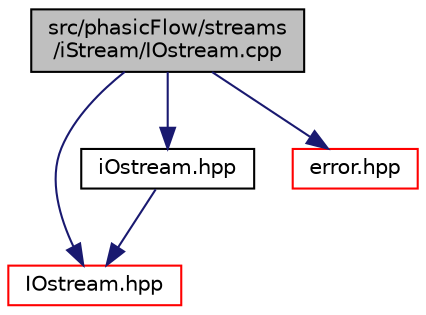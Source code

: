 digraph "src/phasicFlow/streams/iStream/IOstream.cpp"
{
 // LATEX_PDF_SIZE
  edge [fontname="Helvetica",fontsize="10",labelfontname="Helvetica",labelfontsize="10"];
  node [fontname="Helvetica",fontsize="10",shape=record];
  Node1 [label="src/phasicFlow/streams\l/iStream/IOstream.cpp",height=0.2,width=0.4,color="black", fillcolor="grey75", style="filled", fontcolor="black",tooltip=" "];
  Node1 -> Node2 [color="midnightblue",fontsize="10",style="solid",fontname="Helvetica"];
  Node2 [label="IOstream.hpp",height=0.2,width=0.4,color="red", fillcolor="white", style="filled",URL="$IOstream_8hpp.html",tooltip=" "];
  Node1 -> Node11 [color="midnightblue",fontsize="10",style="solid",fontname="Helvetica"];
  Node11 [label="iOstream.hpp",height=0.2,width=0.4,color="black", fillcolor="white", style="filled",URL="$iOstream_8hpp.html",tooltip=" "];
  Node11 -> Node2 [color="midnightblue",fontsize="10",style="solid",fontname="Helvetica"];
  Node1 -> Node12 [color="midnightblue",fontsize="10",style="solid",fontname="Helvetica"];
  Node12 [label="error.hpp",height=0.2,width=0.4,color="red", fillcolor="white", style="filled",URL="$error_8hpp.html",tooltip=" "];
}

